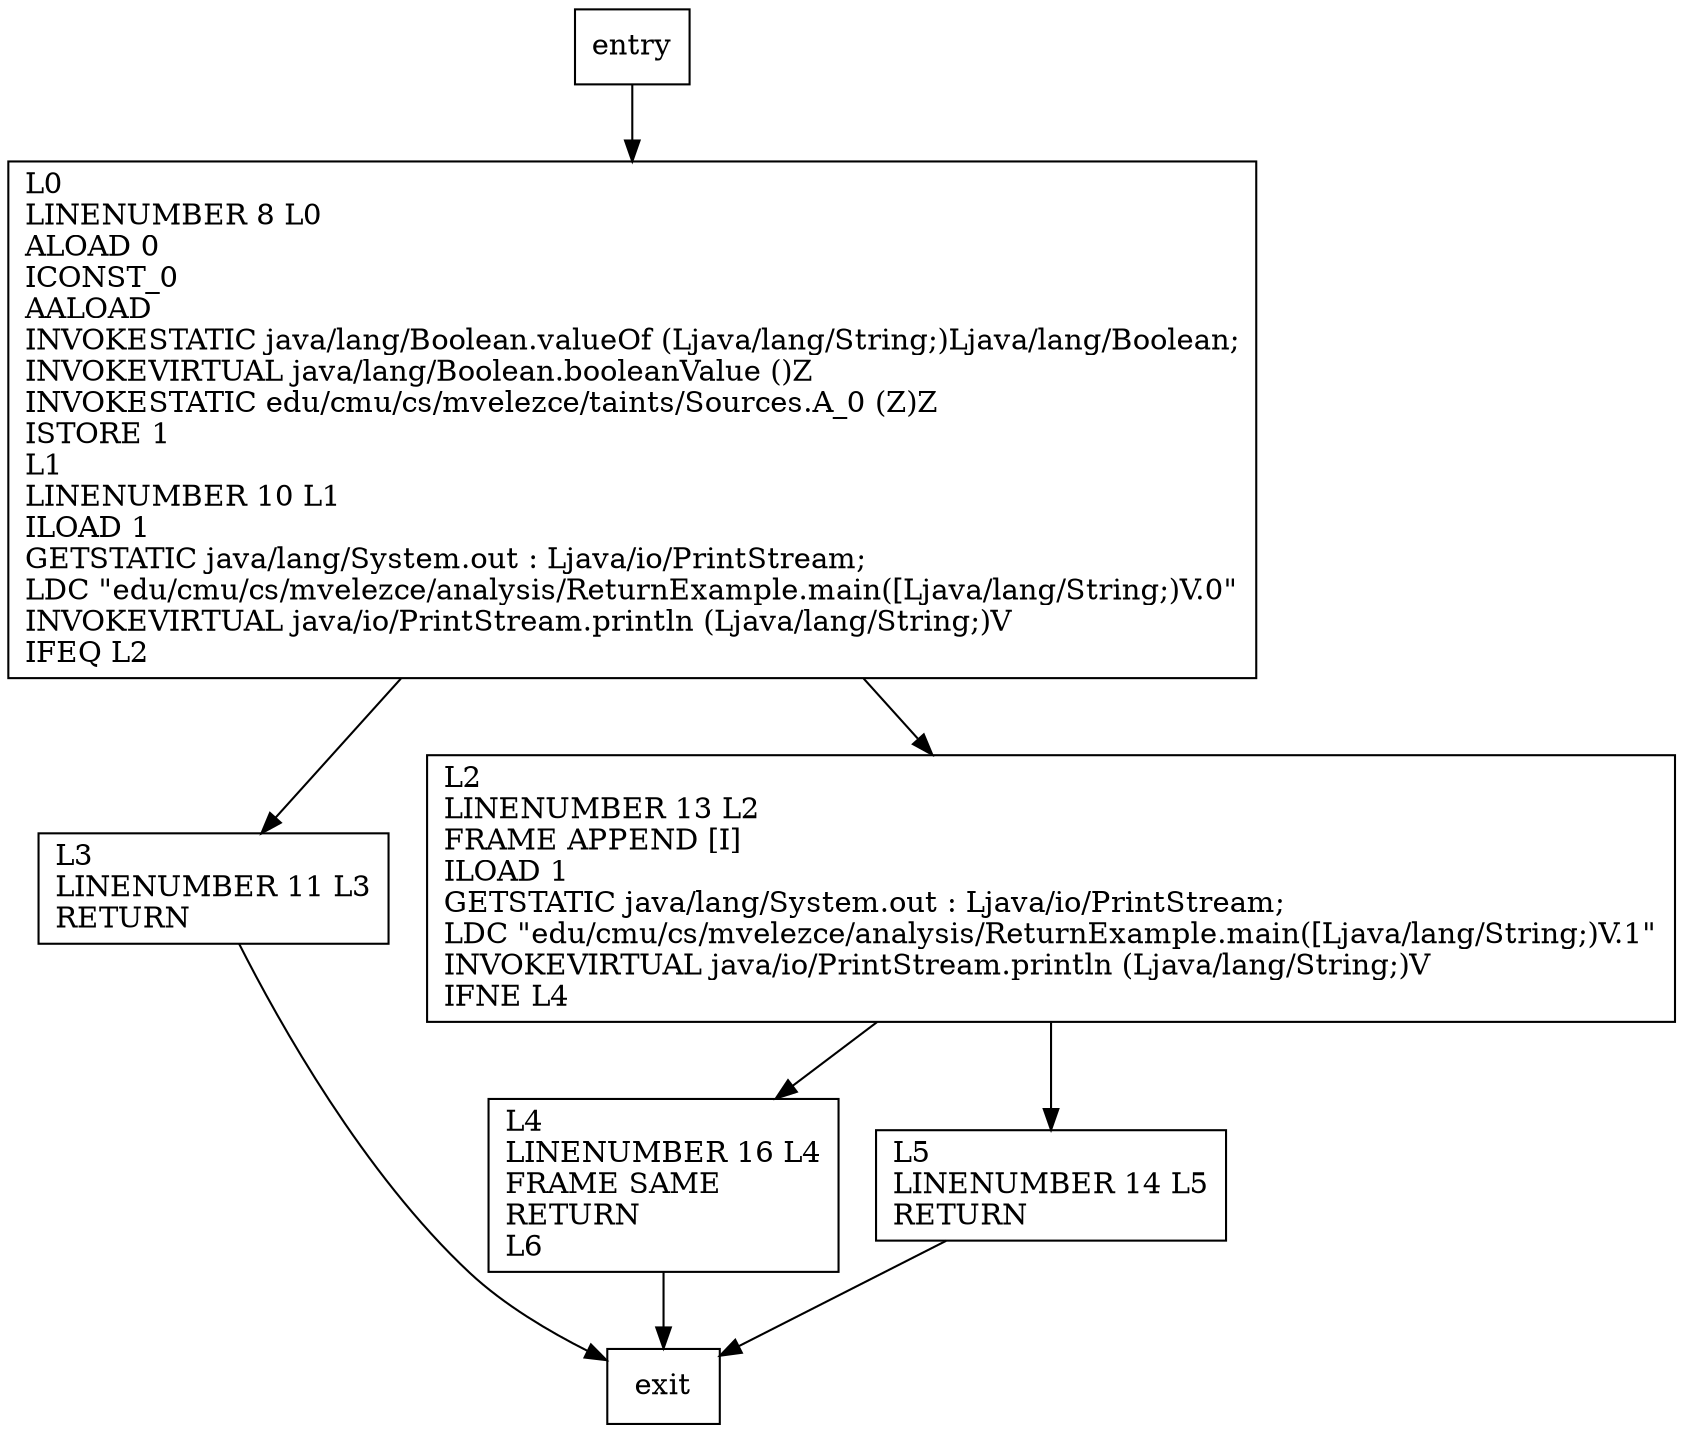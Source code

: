 digraph main {
node [shape=record];
73608444 [label="L3\lLINENUMBER 11 L3\lRETURN\l"];
425107133 [label="L2\lLINENUMBER 13 L2\lFRAME APPEND [I]\lILOAD 1\lGETSTATIC java/lang/System.out : Ljava/io/PrintStream;\lLDC \"edu/cmu/cs/mvelezce/analysis/ReturnExample.main([Ljava/lang/String;)V.1\"\lINVOKEVIRTUAL java/io/PrintStream.println (Ljava/lang/String;)V\lIFNE L4\l"];
775423528 [label="L4\lLINENUMBER 16 L4\lFRAME SAME\lRETURN\lL6\l"];
1629759610 [label="L0\lLINENUMBER 8 L0\lALOAD 0\lICONST_0\lAALOAD\lINVOKESTATIC java/lang/Boolean.valueOf (Ljava/lang/String;)Ljava/lang/Boolean;\lINVOKEVIRTUAL java/lang/Boolean.booleanValue ()Z\lINVOKESTATIC edu/cmu/cs/mvelezce/taints/Sources.A_0 (Z)Z\lISTORE 1\lL1\lLINENUMBER 10 L1\lILOAD 1\lGETSTATIC java/lang/System.out : Ljava/io/PrintStream;\lLDC \"edu/cmu/cs/mvelezce/analysis/ReturnExample.main([Ljava/lang/String;)V.0\"\lINVOKEVIRTUAL java/io/PrintStream.println (Ljava/lang/String;)V\lIFEQ L2\l"];
1847559273 [label="L5\lLINENUMBER 14 L5\lRETURN\l"];
entry;
exit;
73608444 -> exit;
entry -> 1629759610;
425107133 -> 775423528;
425107133 -> 1847559273;
775423528 -> exit;
1629759610 -> 73608444;
1629759610 -> 425107133;
1847559273 -> exit;
}

